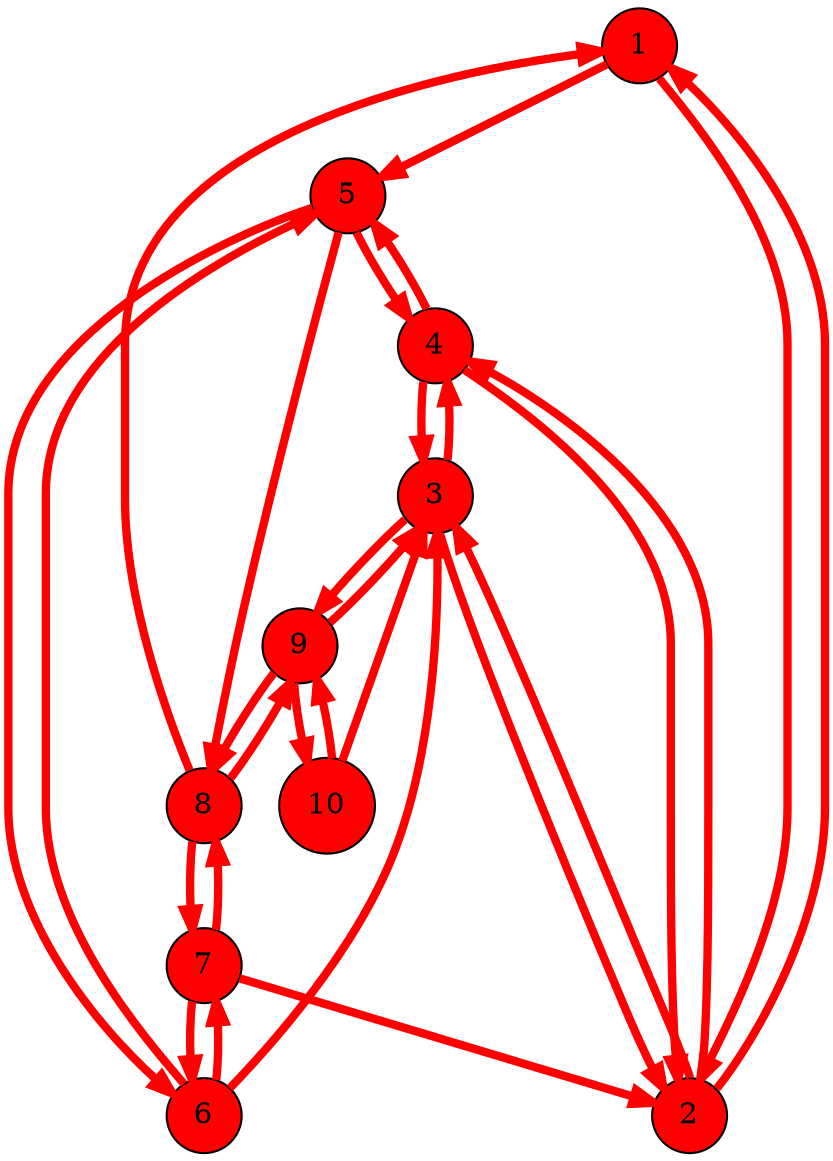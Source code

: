 digraph G {
1 [label="1", fillcolor="red", style="filled", shape="circle"];
  1 -> 5[penwidth=4][color=red];
  1 -> 2[penwidth=4][color=red];
  2 [label="2", fillcolor="red", style="filled", shape="circle"];
  2 -> 4[penwidth=4][color=red];
  2 -> 3[penwidth=4][color=red];
  2 -> 1[penwidth=4][color=red];
  3 [label="3", fillcolor="red", style="filled", shape="circle"];
  3 -> 9[penwidth=4][color=red];
  3 -> 4[penwidth=4][color=red];
  3 -> 2[penwidth=4][color=red];
  4 [label="4", fillcolor="red", style="filled", shape="circle"];
  4 -> 2[penwidth=4][color=red];
  4 -> 5[penwidth=4][color=red];
  4 -> 3[penwidth=4][color=red];
  5 [label="5", fillcolor="red", style="filled", shape="circle"];
  5 -> 8[penwidth=4][color=red];
  5 -> 6[penwidth=4][color=red];
  5 -> 4[penwidth=4][color=red];
  6 [label="6", fillcolor="red", style="filled", shape="circle"];
  6 -> 3[penwidth=4][color=red];
  6 -> 7[penwidth=4][color=red];
  6 -> 5[penwidth=4][color=red];
  7 [label="7", fillcolor="red", style="filled", shape="circle"];
  7 -> 2[penwidth=4][color=red];
  7 -> 8[penwidth=4][color=red];
  7 -> 6[penwidth=4][color=red];
  8 [label="8", fillcolor="red", style="filled", shape="circle"];
  8 -> 1[penwidth=4][color=red];
  8 -> 9[penwidth=4][color=red];
  8 -> 7[penwidth=4][color=red];
  9 [label="9", fillcolor="red", style="filled", shape="circle"];
  9 -> 3[penwidth=4][color=red];
  9 -> 10[penwidth=4][color=red];
  9 -> 8[penwidth=4][color=red];
  10 [label="10", fillcolor="red", style="filled", shape="circle"];
  10 -> 3[penwidth=4][color=red];
  10 -> 9[penwidth=4][color=red];
}

